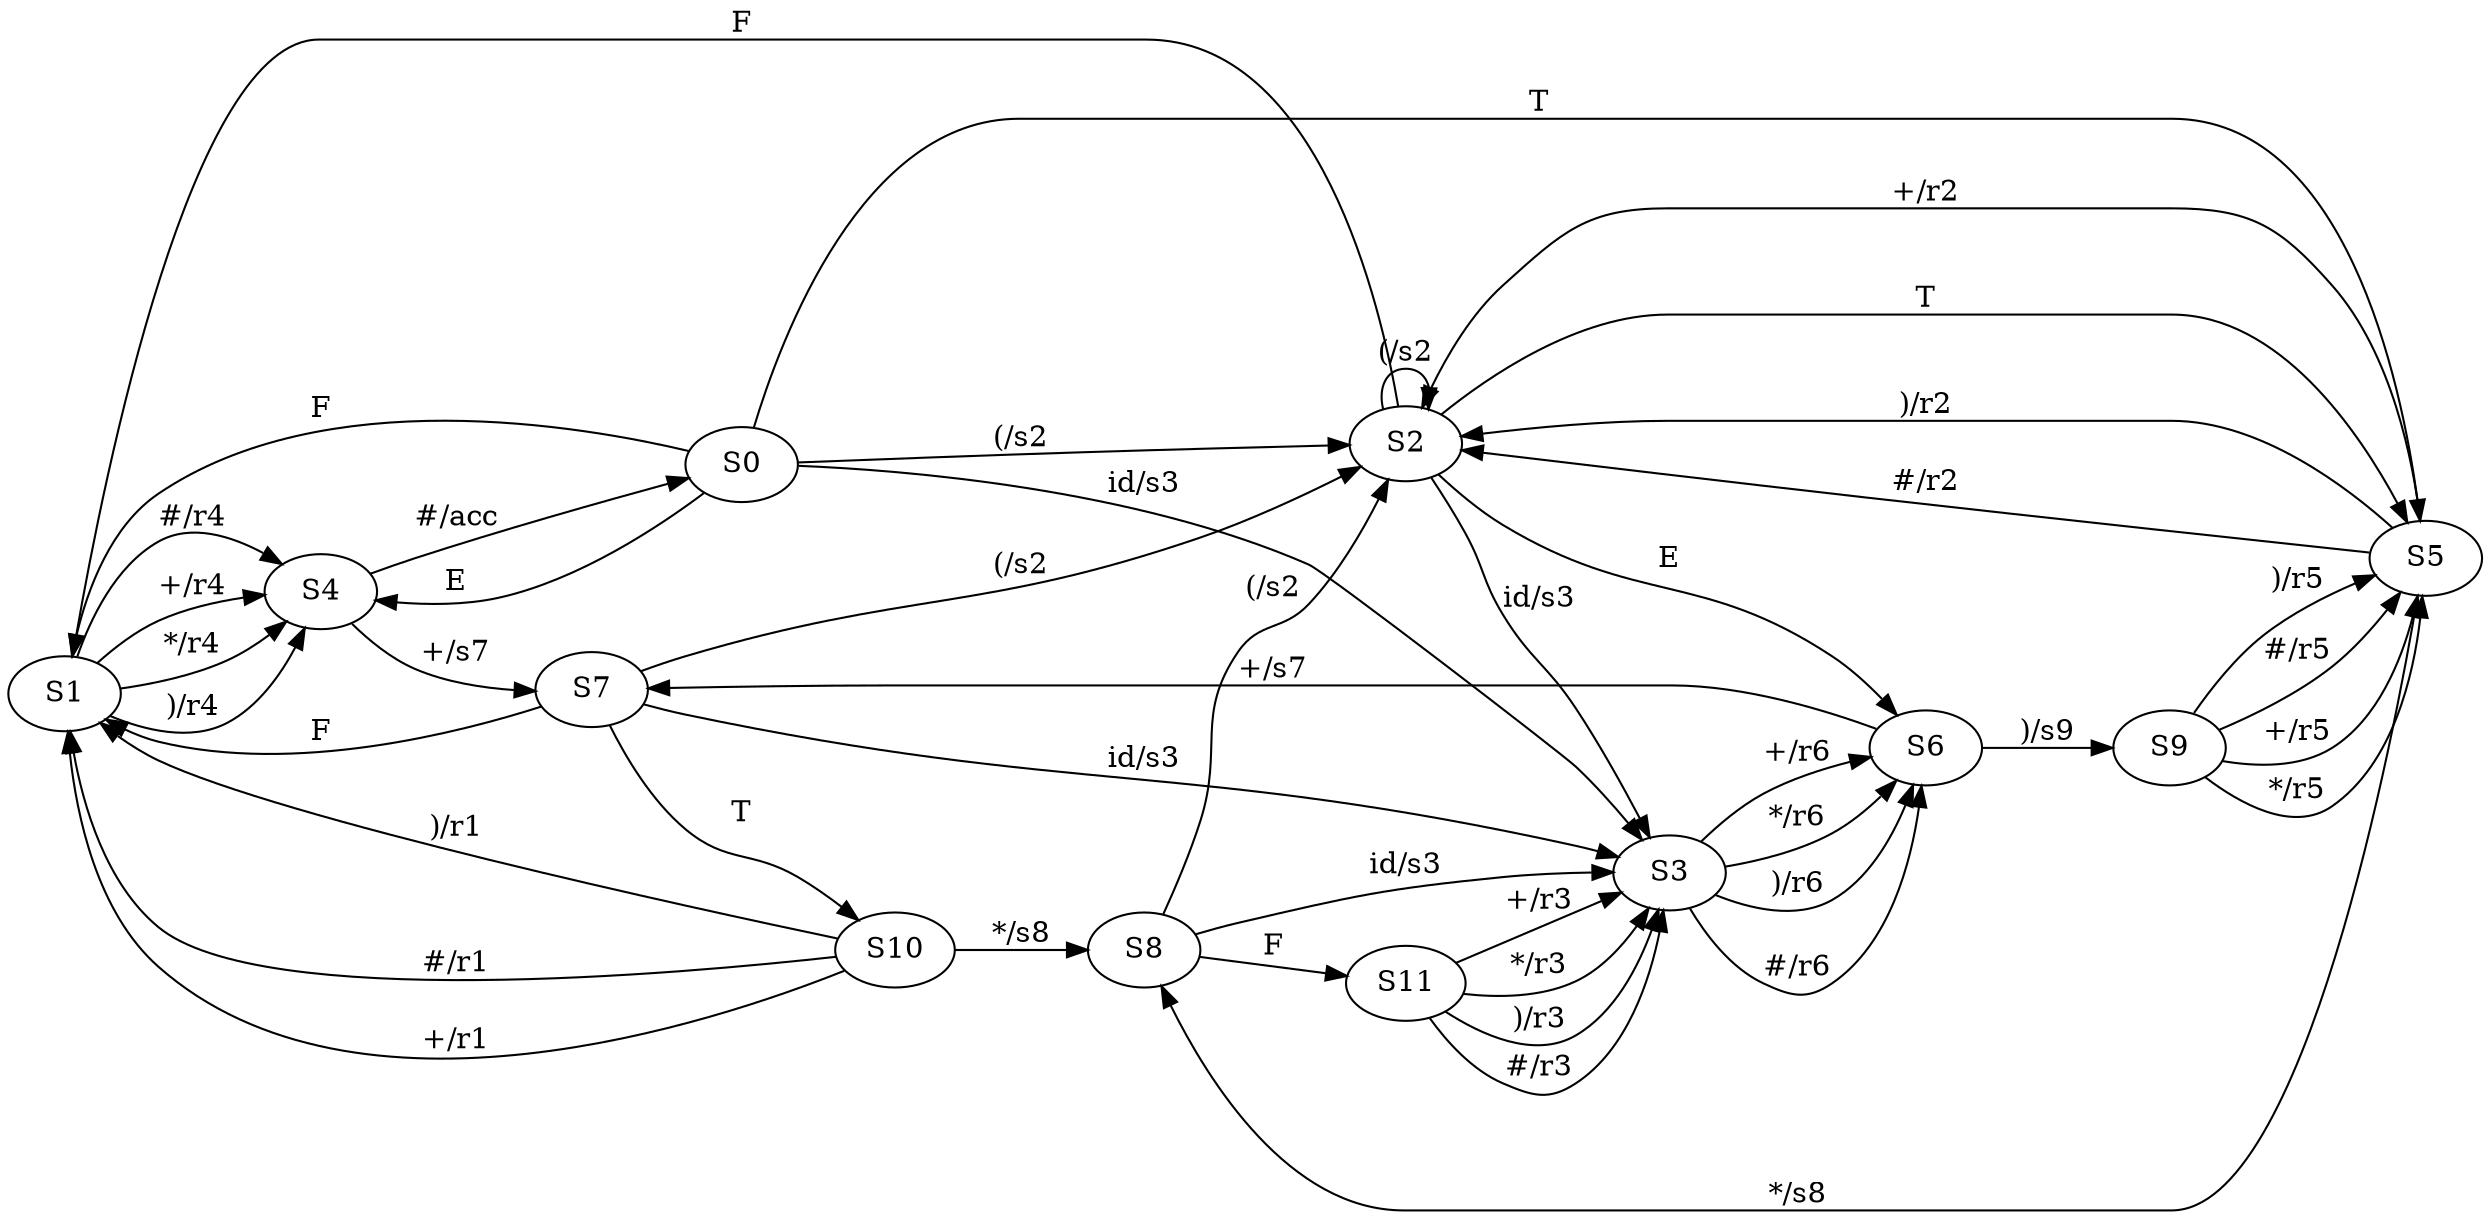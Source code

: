 digraph ParseTable {
  rankdir=LR;
  node [shape=ellipse];
  S1 -> S4 [label="#/r4"];
  S1 -> S4 [label="+/r4"];
  S1 -> S4 [label="*/r4"];
  S1 -> S4 [label=")/r4"];
  S2 -> S3 [label="id/s3"];
  S2 -> S2 [label="(/s2"];
  S7 -> S3 [label="id/s3"];
  S7 -> S2 [label="(/s2"];
  S10 -> S1 [label="#/r1"];
  S10 -> S1 [label="+/r1"];
  S10 -> S1 [label=")/r1"];
  S10 -> S8 [label="*/s8"];
  S11 -> S3 [label="*/r3"];
  S11 -> S3 [label=")/r3"];
  S11 -> S3 [label="#/r3"];
  S11 -> S3 [label="+/r3"];
  S0 -> S2 [label="(/s2"];
  S0 -> S3 [label="id/s3"];
  S3 -> S6 [label="#/r6"];
  S3 -> S6 [label="+/r6"];
  S3 -> S6 [label="*/r6"];
  S3 -> S6 [label=")/r6"];
  S4 -> S0 [label="#/acc"];
  S4 -> S7 [label="+/s7"];
  S5 -> S8 [label="*/s8"];
  S5 -> S2 [label=")/r2"];
  S5 -> S2 [label="#/r2"];
  S5 -> S2 [label="+/r2"];
  S6 -> S9 [label=")/s9"];
  S6 -> S7 [label="+/s7"];
  S8 -> S2 [label="(/s2"];
  S8 -> S3 [label="id/s3"];
  S9 -> S5 [label="#/r5"];
  S9 -> S5 [label="+/r5"];
  S9 -> S5 [label="*/r5"];
  S9 -> S5 [label=")/r5"];
  S2 -> S6 [label="E"];
  S2 -> S5 [label="T"];
  S2 -> S1 [label="F"];
  S0 -> S4 [label="E"];
  S0 -> S5 [label="T"];
  S0 -> S1 [label="F"];
  S7 -> S10 [label="T"];
  S7 -> S1 [label="F"];
  S8 -> S11 [label="F"];
}

